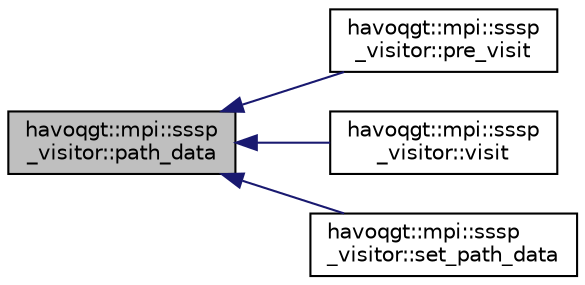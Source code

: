 digraph "havoqgt::mpi::sssp_visitor::path_data"
{
  edge [fontname="Helvetica",fontsize="10",labelfontname="Helvetica",labelfontsize="10"];
  node [fontname="Helvetica",fontsize="10",shape=record];
  rankdir="LR";
  Node1 [label="havoqgt::mpi::sssp\l_visitor::path_data",height=0.2,width=0.4,color="black", fillcolor="grey75", style="filled", fontcolor="black"];
  Node1 -> Node2 [dir="back",color="midnightblue",fontsize="10",style="solid",fontname="Helvetica"];
  Node2 [label="havoqgt::mpi::sssp\l_visitor::pre_visit",height=0.2,width=0.4,color="black", fillcolor="white", style="filled",URL="$classhavoqgt_1_1mpi_1_1sssp__visitor.html#a07f4d33a65ce7d6a65f80c3fce5bfbf4"];
  Node1 -> Node3 [dir="back",color="midnightblue",fontsize="10",style="solid",fontname="Helvetica"];
  Node3 [label="havoqgt::mpi::sssp\l_visitor::visit",height=0.2,width=0.4,color="black", fillcolor="white", style="filled",URL="$classhavoqgt_1_1mpi_1_1sssp__visitor.html#adf2c6ccf693c90e0ba939ae5e7f8d433"];
  Node1 -> Node4 [dir="back",color="midnightblue",fontsize="10",style="solid",fontname="Helvetica"];
  Node4 [label="havoqgt::mpi::sssp\l_visitor::set_path_data",height=0.2,width=0.4,color="black", fillcolor="white", style="filled",URL="$classhavoqgt_1_1mpi_1_1sssp__visitor.html#aadbf0463bfd002a775729bbee46bed8b"];
}
